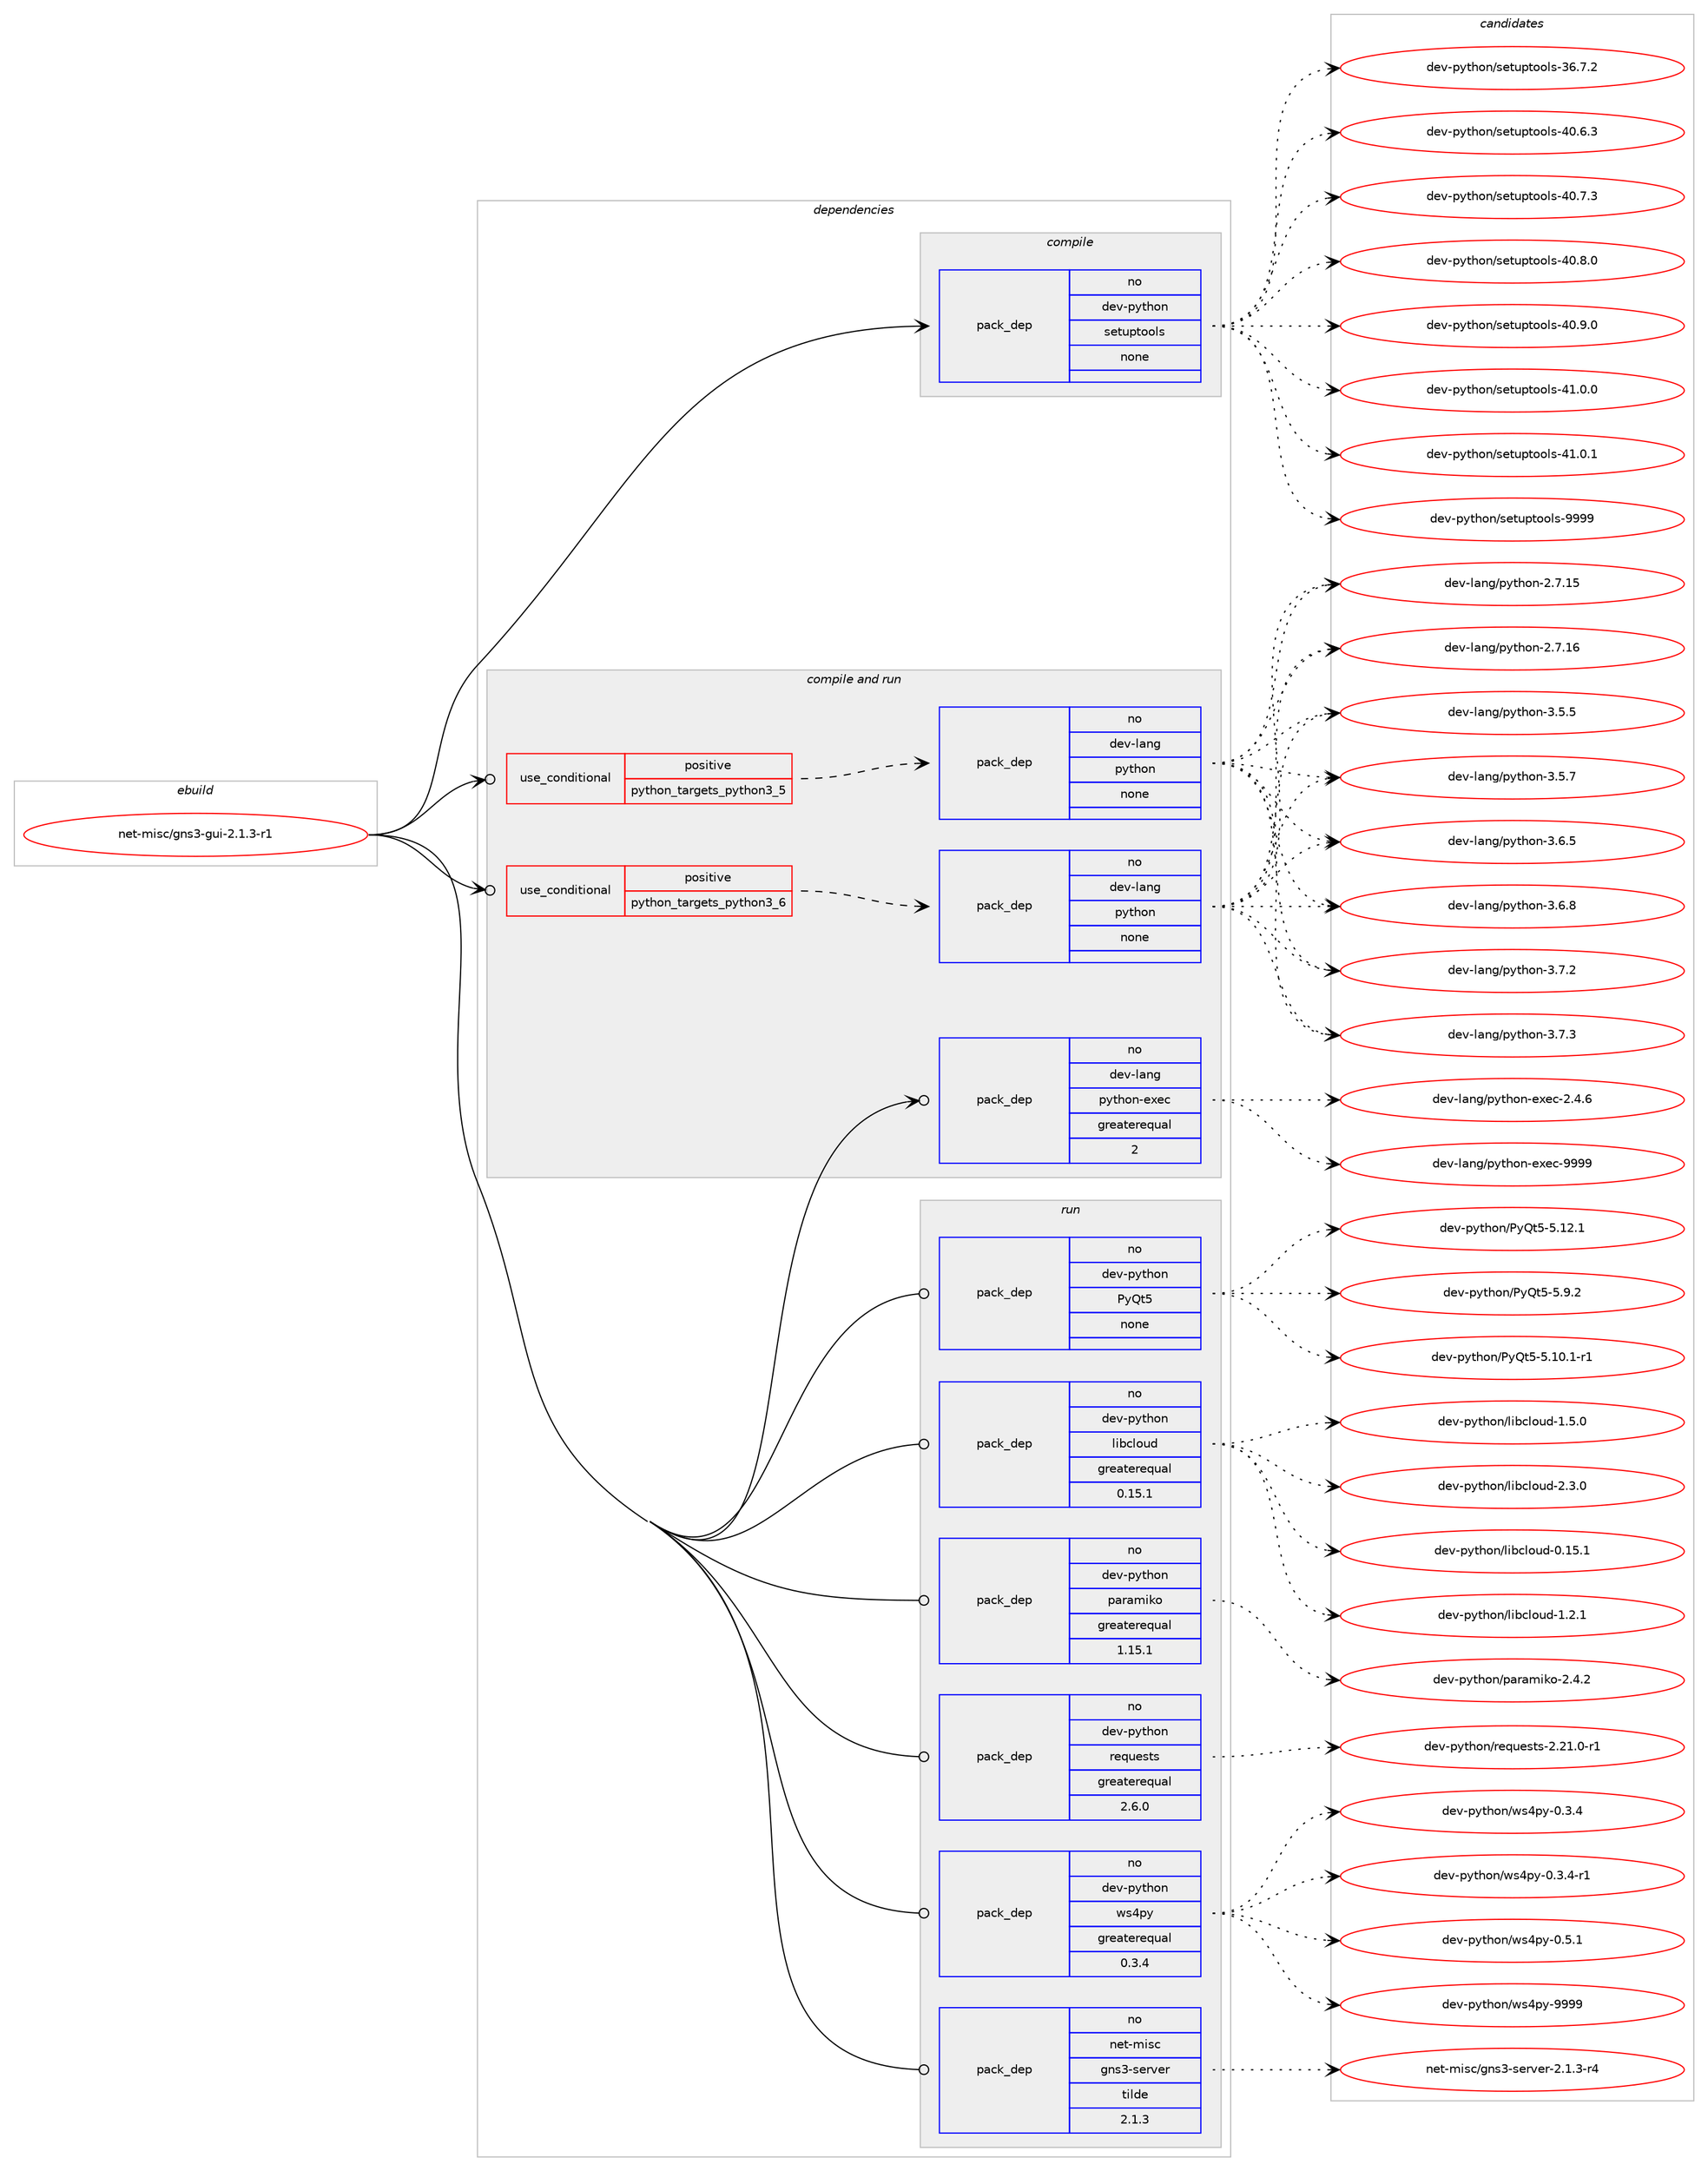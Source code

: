 digraph prolog {

# *************
# Graph options
# *************

newrank=true;
concentrate=true;
compound=true;
graph [rankdir=LR,fontname=Helvetica,fontsize=10,ranksep=1.5];#, ranksep=2.5, nodesep=0.2];
edge  [arrowhead=vee];
node  [fontname=Helvetica,fontsize=10];

# **********
# The ebuild
# **********

subgraph cluster_leftcol {
color=gray;
rank=same;
label=<<i>ebuild</i>>;
id [label="net-misc/gns3-gui-2.1.3-r1", color=red, width=4, href="../net-misc/gns3-gui-2.1.3-r1.svg"];
}

# ****************
# The dependencies
# ****************

subgraph cluster_midcol {
color=gray;
label=<<i>dependencies</i>>;
subgraph cluster_compile {
fillcolor="#eeeeee";
style=filled;
label=<<i>compile</i>>;
subgraph pack2357 {
dependency3133 [label=<<TABLE BORDER="0" CELLBORDER="1" CELLSPACING="0" CELLPADDING="4" WIDTH="220"><TR><TD ROWSPAN="6" CELLPADDING="30">pack_dep</TD></TR><TR><TD WIDTH="110">no</TD></TR><TR><TD>dev-python</TD></TR><TR><TD>setuptools</TD></TR><TR><TD>none</TD></TR><TR><TD></TD></TR></TABLE>>, shape=none, color=blue];
}
id:e -> dependency3133:w [weight=20,style="solid",arrowhead="vee"];
}
subgraph cluster_compileandrun {
fillcolor="#eeeeee";
style=filled;
label=<<i>compile and run</i>>;
subgraph cond736 {
dependency3134 [label=<<TABLE BORDER="0" CELLBORDER="1" CELLSPACING="0" CELLPADDING="4"><TR><TD ROWSPAN="3" CELLPADDING="10">use_conditional</TD></TR><TR><TD>positive</TD></TR><TR><TD>python_targets_python3_5</TD></TR></TABLE>>, shape=none, color=red];
subgraph pack2358 {
dependency3135 [label=<<TABLE BORDER="0" CELLBORDER="1" CELLSPACING="0" CELLPADDING="4" WIDTH="220"><TR><TD ROWSPAN="6" CELLPADDING="30">pack_dep</TD></TR><TR><TD WIDTH="110">no</TD></TR><TR><TD>dev-lang</TD></TR><TR><TD>python</TD></TR><TR><TD>none</TD></TR><TR><TD></TD></TR></TABLE>>, shape=none, color=blue];
}
dependency3134:e -> dependency3135:w [weight=20,style="dashed",arrowhead="vee"];
}
id:e -> dependency3134:w [weight=20,style="solid",arrowhead="odotvee"];
subgraph cond737 {
dependency3136 [label=<<TABLE BORDER="0" CELLBORDER="1" CELLSPACING="0" CELLPADDING="4"><TR><TD ROWSPAN="3" CELLPADDING="10">use_conditional</TD></TR><TR><TD>positive</TD></TR><TR><TD>python_targets_python3_6</TD></TR></TABLE>>, shape=none, color=red];
subgraph pack2359 {
dependency3137 [label=<<TABLE BORDER="0" CELLBORDER="1" CELLSPACING="0" CELLPADDING="4" WIDTH="220"><TR><TD ROWSPAN="6" CELLPADDING="30">pack_dep</TD></TR><TR><TD WIDTH="110">no</TD></TR><TR><TD>dev-lang</TD></TR><TR><TD>python</TD></TR><TR><TD>none</TD></TR><TR><TD></TD></TR></TABLE>>, shape=none, color=blue];
}
dependency3136:e -> dependency3137:w [weight=20,style="dashed",arrowhead="vee"];
}
id:e -> dependency3136:w [weight=20,style="solid",arrowhead="odotvee"];
subgraph pack2360 {
dependency3138 [label=<<TABLE BORDER="0" CELLBORDER="1" CELLSPACING="0" CELLPADDING="4" WIDTH="220"><TR><TD ROWSPAN="6" CELLPADDING="30">pack_dep</TD></TR><TR><TD WIDTH="110">no</TD></TR><TR><TD>dev-lang</TD></TR><TR><TD>python-exec</TD></TR><TR><TD>greaterequal</TD></TR><TR><TD>2</TD></TR></TABLE>>, shape=none, color=blue];
}
id:e -> dependency3138:w [weight=20,style="solid",arrowhead="odotvee"];
}
subgraph cluster_run {
fillcolor="#eeeeee";
style=filled;
label=<<i>run</i>>;
subgraph pack2361 {
dependency3139 [label=<<TABLE BORDER="0" CELLBORDER="1" CELLSPACING="0" CELLPADDING="4" WIDTH="220"><TR><TD ROWSPAN="6" CELLPADDING="30">pack_dep</TD></TR><TR><TD WIDTH="110">no</TD></TR><TR><TD>dev-python</TD></TR><TR><TD>PyQt5</TD></TR><TR><TD>none</TD></TR><TR><TD></TD></TR></TABLE>>, shape=none, color=blue];
}
id:e -> dependency3139:w [weight=20,style="solid",arrowhead="odot"];
subgraph pack2362 {
dependency3140 [label=<<TABLE BORDER="0" CELLBORDER="1" CELLSPACING="0" CELLPADDING="4" WIDTH="220"><TR><TD ROWSPAN="6" CELLPADDING="30">pack_dep</TD></TR><TR><TD WIDTH="110">no</TD></TR><TR><TD>dev-python</TD></TR><TR><TD>libcloud</TD></TR><TR><TD>greaterequal</TD></TR><TR><TD>0.15.1</TD></TR></TABLE>>, shape=none, color=blue];
}
id:e -> dependency3140:w [weight=20,style="solid",arrowhead="odot"];
subgraph pack2363 {
dependency3141 [label=<<TABLE BORDER="0" CELLBORDER="1" CELLSPACING="0" CELLPADDING="4" WIDTH="220"><TR><TD ROWSPAN="6" CELLPADDING="30">pack_dep</TD></TR><TR><TD WIDTH="110">no</TD></TR><TR><TD>dev-python</TD></TR><TR><TD>paramiko</TD></TR><TR><TD>greaterequal</TD></TR><TR><TD>1.15.1</TD></TR></TABLE>>, shape=none, color=blue];
}
id:e -> dependency3141:w [weight=20,style="solid",arrowhead="odot"];
subgraph pack2364 {
dependency3142 [label=<<TABLE BORDER="0" CELLBORDER="1" CELLSPACING="0" CELLPADDING="4" WIDTH="220"><TR><TD ROWSPAN="6" CELLPADDING="30">pack_dep</TD></TR><TR><TD WIDTH="110">no</TD></TR><TR><TD>dev-python</TD></TR><TR><TD>requests</TD></TR><TR><TD>greaterequal</TD></TR><TR><TD>2.6.0</TD></TR></TABLE>>, shape=none, color=blue];
}
id:e -> dependency3142:w [weight=20,style="solid",arrowhead="odot"];
subgraph pack2365 {
dependency3143 [label=<<TABLE BORDER="0" CELLBORDER="1" CELLSPACING="0" CELLPADDING="4" WIDTH="220"><TR><TD ROWSPAN="6" CELLPADDING="30">pack_dep</TD></TR><TR><TD WIDTH="110">no</TD></TR><TR><TD>dev-python</TD></TR><TR><TD>ws4py</TD></TR><TR><TD>greaterequal</TD></TR><TR><TD>0.3.4</TD></TR></TABLE>>, shape=none, color=blue];
}
id:e -> dependency3143:w [weight=20,style="solid",arrowhead="odot"];
subgraph pack2366 {
dependency3144 [label=<<TABLE BORDER="0" CELLBORDER="1" CELLSPACING="0" CELLPADDING="4" WIDTH="220"><TR><TD ROWSPAN="6" CELLPADDING="30">pack_dep</TD></TR><TR><TD WIDTH="110">no</TD></TR><TR><TD>net-misc</TD></TR><TR><TD>gns3-server</TD></TR><TR><TD>tilde</TD></TR><TR><TD>2.1.3</TD></TR></TABLE>>, shape=none, color=blue];
}
id:e -> dependency3144:w [weight=20,style="solid",arrowhead="odot"];
}
}

# **************
# The candidates
# **************

subgraph cluster_choices {
rank=same;
color=gray;
label=<<i>candidates</i>>;

subgraph choice2357 {
color=black;
nodesep=1;
choice100101118451121211161041111104711510111611711211611111110811545515446554650 [label="dev-python/setuptools-36.7.2", color=red, width=4,href="../dev-python/setuptools-36.7.2.svg"];
choice100101118451121211161041111104711510111611711211611111110811545524846544651 [label="dev-python/setuptools-40.6.3", color=red, width=4,href="../dev-python/setuptools-40.6.3.svg"];
choice100101118451121211161041111104711510111611711211611111110811545524846554651 [label="dev-python/setuptools-40.7.3", color=red, width=4,href="../dev-python/setuptools-40.7.3.svg"];
choice100101118451121211161041111104711510111611711211611111110811545524846564648 [label="dev-python/setuptools-40.8.0", color=red, width=4,href="../dev-python/setuptools-40.8.0.svg"];
choice100101118451121211161041111104711510111611711211611111110811545524846574648 [label="dev-python/setuptools-40.9.0", color=red, width=4,href="../dev-python/setuptools-40.9.0.svg"];
choice100101118451121211161041111104711510111611711211611111110811545524946484648 [label="dev-python/setuptools-41.0.0", color=red, width=4,href="../dev-python/setuptools-41.0.0.svg"];
choice100101118451121211161041111104711510111611711211611111110811545524946484649 [label="dev-python/setuptools-41.0.1", color=red, width=4,href="../dev-python/setuptools-41.0.1.svg"];
choice10010111845112121116104111110471151011161171121161111111081154557575757 [label="dev-python/setuptools-9999", color=red, width=4,href="../dev-python/setuptools-9999.svg"];
dependency3133:e -> choice100101118451121211161041111104711510111611711211611111110811545515446554650:w [style=dotted,weight="100"];
dependency3133:e -> choice100101118451121211161041111104711510111611711211611111110811545524846544651:w [style=dotted,weight="100"];
dependency3133:e -> choice100101118451121211161041111104711510111611711211611111110811545524846554651:w [style=dotted,weight="100"];
dependency3133:e -> choice100101118451121211161041111104711510111611711211611111110811545524846564648:w [style=dotted,weight="100"];
dependency3133:e -> choice100101118451121211161041111104711510111611711211611111110811545524846574648:w [style=dotted,weight="100"];
dependency3133:e -> choice100101118451121211161041111104711510111611711211611111110811545524946484648:w [style=dotted,weight="100"];
dependency3133:e -> choice100101118451121211161041111104711510111611711211611111110811545524946484649:w [style=dotted,weight="100"];
dependency3133:e -> choice10010111845112121116104111110471151011161171121161111111081154557575757:w [style=dotted,weight="100"];
}
subgraph choice2358 {
color=black;
nodesep=1;
choice10010111845108971101034711212111610411111045504655464953 [label="dev-lang/python-2.7.15", color=red, width=4,href="../dev-lang/python-2.7.15.svg"];
choice10010111845108971101034711212111610411111045504655464954 [label="dev-lang/python-2.7.16", color=red, width=4,href="../dev-lang/python-2.7.16.svg"];
choice100101118451089711010347112121116104111110455146534653 [label="dev-lang/python-3.5.5", color=red, width=4,href="../dev-lang/python-3.5.5.svg"];
choice100101118451089711010347112121116104111110455146534655 [label="dev-lang/python-3.5.7", color=red, width=4,href="../dev-lang/python-3.5.7.svg"];
choice100101118451089711010347112121116104111110455146544653 [label="dev-lang/python-3.6.5", color=red, width=4,href="../dev-lang/python-3.6.5.svg"];
choice100101118451089711010347112121116104111110455146544656 [label="dev-lang/python-3.6.8", color=red, width=4,href="../dev-lang/python-3.6.8.svg"];
choice100101118451089711010347112121116104111110455146554650 [label="dev-lang/python-3.7.2", color=red, width=4,href="../dev-lang/python-3.7.2.svg"];
choice100101118451089711010347112121116104111110455146554651 [label="dev-lang/python-3.7.3", color=red, width=4,href="../dev-lang/python-3.7.3.svg"];
dependency3135:e -> choice10010111845108971101034711212111610411111045504655464953:w [style=dotted,weight="100"];
dependency3135:e -> choice10010111845108971101034711212111610411111045504655464954:w [style=dotted,weight="100"];
dependency3135:e -> choice100101118451089711010347112121116104111110455146534653:w [style=dotted,weight="100"];
dependency3135:e -> choice100101118451089711010347112121116104111110455146534655:w [style=dotted,weight="100"];
dependency3135:e -> choice100101118451089711010347112121116104111110455146544653:w [style=dotted,weight="100"];
dependency3135:e -> choice100101118451089711010347112121116104111110455146544656:w [style=dotted,weight="100"];
dependency3135:e -> choice100101118451089711010347112121116104111110455146554650:w [style=dotted,weight="100"];
dependency3135:e -> choice100101118451089711010347112121116104111110455146554651:w [style=dotted,weight="100"];
}
subgraph choice2359 {
color=black;
nodesep=1;
choice10010111845108971101034711212111610411111045504655464953 [label="dev-lang/python-2.7.15", color=red, width=4,href="../dev-lang/python-2.7.15.svg"];
choice10010111845108971101034711212111610411111045504655464954 [label="dev-lang/python-2.7.16", color=red, width=4,href="../dev-lang/python-2.7.16.svg"];
choice100101118451089711010347112121116104111110455146534653 [label="dev-lang/python-3.5.5", color=red, width=4,href="../dev-lang/python-3.5.5.svg"];
choice100101118451089711010347112121116104111110455146534655 [label="dev-lang/python-3.5.7", color=red, width=4,href="../dev-lang/python-3.5.7.svg"];
choice100101118451089711010347112121116104111110455146544653 [label="dev-lang/python-3.6.5", color=red, width=4,href="../dev-lang/python-3.6.5.svg"];
choice100101118451089711010347112121116104111110455146544656 [label="dev-lang/python-3.6.8", color=red, width=4,href="../dev-lang/python-3.6.8.svg"];
choice100101118451089711010347112121116104111110455146554650 [label="dev-lang/python-3.7.2", color=red, width=4,href="../dev-lang/python-3.7.2.svg"];
choice100101118451089711010347112121116104111110455146554651 [label="dev-lang/python-3.7.3", color=red, width=4,href="../dev-lang/python-3.7.3.svg"];
dependency3137:e -> choice10010111845108971101034711212111610411111045504655464953:w [style=dotted,weight="100"];
dependency3137:e -> choice10010111845108971101034711212111610411111045504655464954:w [style=dotted,weight="100"];
dependency3137:e -> choice100101118451089711010347112121116104111110455146534653:w [style=dotted,weight="100"];
dependency3137:e -> choice100101118451089711010347112121116104111110455146534655:w [style=dotted,weight="100"];
dependency3137:e -> choice100101118451089711010347112121116104111110455146544653:w [style=dotted,weight="100"];
dependency3137:e -> choice100101118451089711010347112121116104111110455146544656:w [style=dotted,weight="100"];
dependency3137:e -> choice100101118451089711010347112121116104111110455146554650:w [style=dotted,weight="100"];
dependency3137:e -> choice100101118451089711010347112121116104111110455146554651:w [style=dotted,weight="100"];
}
subgraph choice2360 {
color=black;
nodesep=1;
choice1001011184510897110103471121211161041111104510112010199455046524654 [label="dev-lang/python-exec-2.4.6", color=red, width=4,href="../dev-lang/python-exec-2.4.6.svg"];
choice10010111845108971101034711212111610411111045101120101994557575757 [label="dev-lang/python-exec-9999", color=red, width=4,href="../dev-lang/python-exec-9999.svg"];
dependency3138:e -> choice1001011184510897110103471121211161041111104510112010199455046524654:w [style=dotted,weight="100"];
dependency3138:e -> choice10010111845108971101034711212111610411111045101120101994557575757:w [style=dotted,weight="100"];
}
subgraph choice2361 {
color=black;
nodesep=1;
choice1001011184511212111610411111047801218111653455346494846494511449 [label="dev-python/PyQt5-5.10.1-r1", color=red, width=4,href="../dev-python/PyQt5-5.10.1-r1.svg"];
choice100101118451121211161041111104780121811165345534649504649 [label="dev-python/PyQt5-5.12.1", color=red, width=4,href="../dev-python/PyQt5-5.12.1.svg"];
choice1001011184511212111610411111047801218111653455346574650 [label="dev-python/PyQt5-5.9.2", color=red, width=4,href="../dev-python/PyQt5-5.9.2.svg"];
dependency3139:e -> choice1001011184511212111610411111047801218111653455346494846494511449:w [style=dotted,weight="100"];
dependency3139:e -> choice100101118451121211161041111104780121811165345534649504649:w [style=dotted,weight="100"];
dependency3139:e -> choice1001011184511212111610411111047801218111653455346574650:w [style=dotted,weight="100"];
}
subgraph choice2362 {
color=black;
nodesep=1;
choice1001011184511212111610411111047108105989910811111710045484649534649 [label="dev-python/libcloud-0.15.1", color=red, width=4,href="../dev-python/libcloud-0.15.1.svg"];
choice10010111845112121116104111110471081059899108111117100454946504649 [label="dev-python/libcloud-1.2.1", color=red, width=4,href="../dev-python/libcloud-1.2.1.svg"];
choice10010111845112121116104111110471081059899108111117100454946534648 [label="dev-python/libcloud-1.5.0", color=red, width=4,href="../dev-python/libcloud-1.5.0.svg"];
choice10010111845112121116104111110471081059899108111117100455046514648 [label="dev-python/libcloud-2.3.0", color=red, width=4,href="../dev-python/libcloud-2.3.0.svg"];
dependency3140:e -> choice1001011184511212111610411111047108105989910811111710045484649534649:w [style=dotted,weight="100"];
dependency3140:e -> choice10010111845112121116104111110471081059899108111117100454946504649:w [style=dotted,weight="100"];
dependency3140:e -> choice10010111845112121116104111110471081059899108111117100454946534648:w [style=dotted,weight="100"];
dependency3140:e -> choice10010111845112121116104111110471081059899108111117100455046514648:w [style=dotted,weight="100"];
}
subgraph choice2363 {
color=black;
nodesep=1;
choice10010111845112121116104111110471129711497109105107111455046524650 [label="dev-python/paramiko-2.4.2", color=red, width=4,href="../dev-python/paramiko-2.4.2.svg"];
dependency3141:e -> choice10010111845112121116104111110471129711497109105107111455046524650:w [style=dotted,weight="100"];
}
subgraph choice2364 {
color=black;
nodesep=1;
choice1001011184511212111610411111047114101113117101115116115455046504946484511449 [label="dev-python/requests-2.21.0-r1", color=red, width=4,href="../dev-python/requests-2.21.0-r1.svg"];
dependency3142:e -> choice1001011184511212111610411111047114101113117101115116115455046504946484511449:w [style=dotted,weight="100"];
}
subgraph choice2365 {
color=black;
nodesep=1;
choice100101118451121211161041111104711911552112121454846514652 [label="dev-python/ws4py-0.3.4", color=red, width=4,href="../dev-python/ws4py-0.3.4.svg"];
choice1001011184511212111610411111047119115521121214548465146524511449 [label="dev-python/ws4py-0.3.4-r1", color=red, width=4,href="../dev-python/ws4py-0.3.4-r1.svg"];
choice100101118451121211161041111104711911552112121454846534649 [label="dev-python/ws4py-0.5.1", color=red, width=4,href="../dev-python/ws4py-0.5.1.svg"];
choice1001011184511212111610411111047119115521121214557575757 [label="dev-python/ws4py-9999", color=red, width=4,href="../dev-python/ws4py-9999.svg"];
dependency3143:e -> choice100101118451121211161041111104711911552112121454846514652:w [style=dotted,weight="100"];
dependency3143:e -> choice1001011184511212111610411111047119115521121214548465146524511449:w [style=dotted,weight="100"];
dependency3143:e -> choice100101118451121211161041111104711911552112121454846534649:w [style=dotted,weight="100"];
dependency3143:e -> choice1001011184511212111610411111047119115521121214557575757:w [style=dotted,weight="100"];
}
subgraph choice2366 {
color=black;
nodesep=1;
choice11010111645109105115994710311011551451151011141181011144550464946514511452 [label="net-misc/gns3-server-2.1.3-r4", color=red, width=4,href="../net-misc/gns3-server-2.1.3-r4.svg"];
dependency3144:e -> choice11010111645109105115994710311011551451151011141181011144550464946514511452:w [style=dotted,weight="100"];
}
}

}
